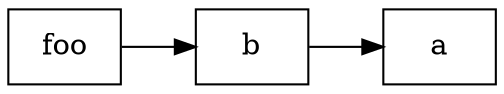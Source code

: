 digraph "projects-graph" {
    graph[rankdir="LR"]
    node [
        shape="record"
    ]
    edge [
        arrowtail="none"
    ]
    "foo"[label=<foo>]
    "b"[label=<b>]
    "a"[label=<a>]
    "b" -> "a"
    "foo" -> "b"
}

